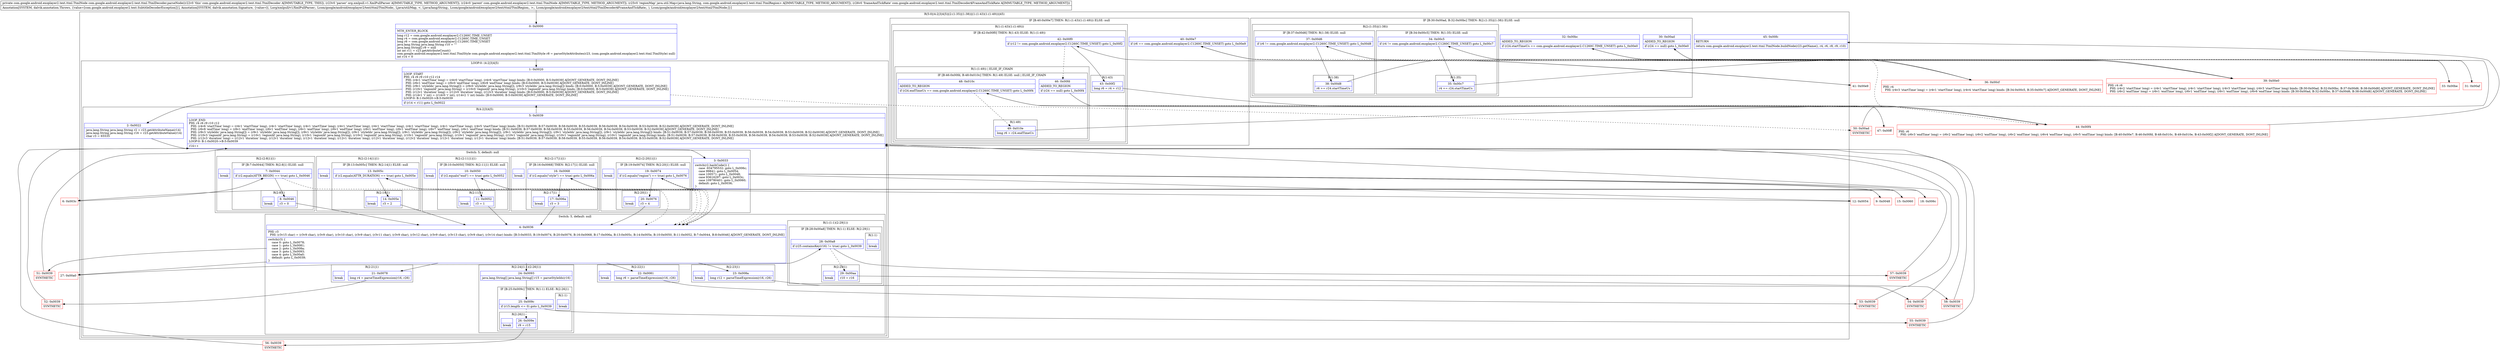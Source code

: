 digraph "CFG forcom.google.android.exoplayer2.text.ttml.TtmlDecoder.parseNode(Lorg\/xmlpull\/v1\/XmlPullParser;Lcom\/google\/android\/exoplayer2\/text\/ttml\/TtmlNode;Ljava\/util\/Map;Lcom\/google\/android\/exoplayer2\/text\/ttml\/TtmlDecoder$FrameAndTickRate;)Lcom\/google\/android\/exoplayer2\/text\/ttml\/TtmlNode;" {
subgraph cluster_Region_504780630 {
label = "R(5:0|(4:2|3|4|5)|(2:(1:35)|(1:38))|(1:(1:43)(1:(1:49)))|45)";
node [shape=record,color=blue];
Node_0 [shape=record,label="{0\:\ 0x0000|MTH_ENTER_BLOCK\l|long r12 = com.google.android.exoplayer2.C1260C.TIME_UNSET\llong r4 = com.google.android.exoplayer2.C1260C.TIME_UNSET\llong r6 = com.google.android.exoplayer2.C1260C.TIME_UNSET\ljava.lang.String java.lang.String r10 = \"\"\ljava.lang.String[] r9 = null\lint int r11 = r23.getAttributeCount()\lcom.google.android.exoplayer2.text.ttml.TtmlStyle com.google.android.exoplayer2.text.ttml.TtmlStyle r8 = parseStyleAttributes(r23, (com.google.android.exoplayer2.text.ttml.TtmlStyle) null)\lint r14 = 0\l}"];
subgraph cluster_LoopRegion_1096098715 {
label = "LOOP:0: (4:2|3|4|5)";
node [shape=record,color=blue];
Node_1 [shape=record,label="{1\:\ 0x0020|LOOP_START\lPHI: r4 r6 r9 r10 r12 r14 \l  PHI: (r4v1 'startTime' long) = (r4v0 'startTime' long), (r4v6 'startTime' long) binds: [B:0:0x0000, B:5:0x0039] A[DONT_GENERATE, DONT_INLINE]\l  PHI: (r6v1 'endTime' long) = (r6v0 'endTime' long), (r6v8 'endTime' long) binds: [B:0:0x0000, B:5:0x0039] A[DONT_GENERATE, DONT_INLINE]\l  PHI: (r9v1 'styleIds' java.lang.String[]) = (r9v0 'styleIds' java.lang.String[]), (r9v3 'styleIds' java.lang.String[]) binds: [B:0:0x0000, B:5:0x0039] A[DONT_GENERATE, DONT_INLINE]\l  PHI: (r10v1 'regionId' java.lang.String) = (r10v0 'regionId' java.lang.String), (r10v3 'regionId' java.lang.String) binds: [B:0:0x0000, B:5:0x0039] A[DONT_GENERATE, DONT_INLINE]\l  PHI: (r12v1 'duration' long) = (r12v0 'duration' long), (r12v3 'duration' long) binds: [B:0:0x0000, B:5:0x0039] A[DONT_GENERATE, DONT_INLINE]\l  PHI: (r14v1 'i' int) = (r14v0 'i' int), (r14v2 'i' int) binds: [B:0:0x0000, B:5:0x0039] A[DONT_GENERATE, DONT_INLINE]\lLOOP:0: B:1:0x0020\-\>B:5:0x0039\l|if (r14 \< r11) goto L_0x0022\l}"];
subgraph cluster_Region_1843526838 {
label = "R(4:2|3|4|5)";
node [shape=record,color=blue];
Node_2 [shape=record,label="{2\:\ 0x0022|java.lang.String java.lang.String r2 = r23.getAttributeName(r14)\ljava.lang.String java.lang.String r16 = r23.getAttributeValue(r14)\lchar r3 = 65535\l}"];
subgraph cluster_SwitchRegion_1545462577 {
label = "Switch: 5, default: null";
node [shape=record,color=blue];
Node_3 [shape=record,label="{3\:\ 0x0033|switch(r2.hashCode()) \{\l    case \-934795532: goto L_0x006c;\l    case 99841: goto L_0x0054;\l    case 100571: goto L_0x0048;\l    case 93616297: goto L_0x003c;\l    case 109780401: goto L_0x0060;\l    default: goto L_0x0036;\l\}\l}"];
subgraph cluster_Region_1096329413 {
label = "R(2:(2:20|1)|1)";
node [shape=record,color=blue];
subgraph cluster_IfRegion_258762066 {
label = "IF [B:19:0x0074] THEN: R(2:20|1) ELSE: null";
node [shape=record,color=blue];
Node_19 [shape=record,label="{19\:\ 0x0074|if (r2.equals(\"region\") == true) goto L_0x0076\l}"];
subgraph cluster_Region_1527009972 {
label = "R(2:20|1)";
node [shape=record,color=blue];
Node_20 [shape=record,label="{20\:\ 0x0076|r3 = 4\l}"];
Node_InsnContainer_1915265444 [shape=record,label="{|break\l}"];
}
}
Node_InsnContainer_714808341 [shape=record,label="{|break\l}"];
}
subgraph cluster_Region_1444695179 {
label = "R(2:(2:14|1)|1)";
node [shape=record,color=blue];
subgraph cluster_IfRegion_1733150431 {
label = "IF [B:13:0x005c] THEN: R(2:14|1) ELSE: null";
node [shape=record,color=blue];
Node_13 [shape=record,label="{13\:\ 0x005c|if (r2.equals(ATTR_DURATION) == true) goto L_0x005e\l}"];
subgraph cluster_Region_1083719414 {
label = "R(2:14|1)";
node [shape=record,color=blue];
Node_14 [shape=record,label="{14\:\ 0x005e|r3 = 2\l}"];
Node_InsnContainer_1376176141 [shape=record,label="{|break\l}"];
}
}
Node_InsnContainer_1704228456 [shape=record,label="{|break\l}"];
}
subgraph cluster_Region_387822971 {
label = "R(2:(2:11|1)|1)";
node [shape=record,color=blue];
subgraph cluster_IfRegion_86741708 {
label = "IF [B:10:0x0050] THEN: R(2:11|1) ELSE: null";
node [shape=record,color=blue];
Node_10 [shape=record,label="{10\:\ 0x0050|if (r2.equals(\"end\") == true) goto L_0x0052\l}"];
subgraph cluster_Region_1210935472 {
label = "R(2:11|1)";
node [shape=record,color=blue];
Node_11 [shape=record,label="{11\:\ 0x0052|r3 = 1\l}"];
Node_InsnContainer_592562951 [shape=record,label="{|break\l}"];
}
}
Node_InsnContainer_1207122368 [shape=record,label="{|break\l}"];
}
subgraph cluster_Region_17965152 {
label = "R(2:(2:8|1)|1)";
node [shape=record,color=blue];
subgraph cluster_IfRegion_907865395 {
label = "IF [B:7:0x0044] THEN: R(2:8|1) ELSE: null";
node [shape=record,color=blue];
Node_7 [shape=record,label="{7\:\ 0x0044|if (r2.equals(ATTR_BEGIN) == true) goto L_0x0046\l}"];
subgraph cluster_Region_834994931 {
label = "R(2:8|1)";
node [shape=record,color=blue];
Node_8 [shape=record,label="{8\:\ 0x0046|r3 = 0\l}"];
Node_InsnContainer_2078206804 [shape=record,label="{|break\l}"];
}
}
Node_InsnContainer_1459228379 [shape=record,label="{|break\l}"];
}
subgraph cluster_Region_135860477 {
label = "R(2:(2:17|1)|1)";
node [shape=record,color=blue];
subgraph cluster_IfRegion_1521895511 {
label = "IF [B:16:0x0068] THEN: R(2:17|1) ELSE: null";
node [shape=record,color=blue];
Node_16 [shape=record,label="{16\:\ 0x0068|if (r2.equals(\"style\") == true) goto L_0x006a\l}"];
subgraph cluster_Region_857234803 {
label = "R(2:17|1)";
node [shape=record,color=blue];
Node_17 [shape=record,label="{17\:\ 0x006a|r3 = 3\l}"];
Node_InsnContainer_404234430 [shape=record,label="{|break\l}"];
}
}
Node_InsnContainer_345042082 [shape=record,label="{|break\l}"];
}
}
subgraph cluster_SwitchRegion_1078407805 {
label = "Switch: 5, default: null";
node [shape=record,color=blue];
Node_4 [shape=record,label="{4\:\ 0x0036|PHI: r3 \l  PHI: (r3v15 char) = (r3v9 char), (r3v9 char), (r3v10 char), (r3v9 char), (r3v11 char), (r3v9 char), (r3v12 char), (r3v9 char), (r3v13 char), (r3v9 char), (r3v14 char) binds: [B:3:0x0033, B:19:0x0074, B:20:0x0076, B:16:0x0068, B:17:0x006a, B:13:0x005c, B:14:0x005e, B:10:0x0050, B:11:0x0052, B:7:0x0044, B:8:0x0046] A[DONT_GENERATE, DONT_INLINE]\l|switch(r3) \{\l    case 0: goto L_0x0078;\l    case 1: goto L_0x0081;\l    case 2: goto L_0x008a;\l    case 3: goto L_0x0093;\l    case 4: goto L_0x00a0;\l    default: goto L_0x0039;\l\}\l}"];
subgraph cluster_Region_1264373921 {
label = "R(2:21|1)";
node [shape=record,color=blue];
Node_21 [shape=record,label="{21\:\ 0x0078|long r4 = parseTimeExpression(r16, r26)\l}"];
Node_InsnContainer_303739965 [shape=record,label="{|break\l}"];
}
subgraph cluster_Region_555107688 {
label = "R(2:22|1)";
node [shape=record,color=blue];
Node_22 [shape=record,label="{22\:\ 0x0081|long r6 = parseTimeExpression(r16, r26)\l}"];
Node_InsnContainer_1380241531 [shape=record,label="{|break\l}"];
}
subgraph cluster_Region_747254473 {
label = "R(2:23|1)";
node [shape=record,color=blue];
Node_23 [shape=record,label="{23\:\ 0x008a|long r12 = parseTimeExpression(r16, r26)\l}"];
Node_InsnContainer_192939869 [shape=record,label="{|break\l}"];
}
subgraph cluster_Region_1396967136 {
label = "R(2:24|(1:1)(2:26|1))";
node [shape=record,color=blue];
Node_24 [shape=record,label="{24\:\ 0x0093|java.lang.String[] java.lang.String[] r15 = parseStyleIds(r16)\l}"];
subgraph cluster_IfRegion_1101650701 {
label = "IF [B:25:0x009c] THEN: R(1:1) ELSE: R(2:26|1)";
node [shape=record,color=blue];
Node_25 [shape=record,label="{25\:\ 0x009c|if (r15.length \<= 0) goto L_0x0039\l}"];
subgraph cluster_Region_417730419 {
label = "R(1:1)";
node [shape=record,color=blue];
Node_InsnContainer_1603992334 [shape=record,label="{|break\l}"];
}
subgraph cluster_Region_286803807 {
label = "R(2:26|1)";
node [shape=record,color=blue];
Node_26 [shape=record,label="{26\:\ 0x009e|r9 = r15\l}"];
Node_InsnContainer_732512142 [shape=record,label="{|break\l}"];
}
}
}
subgraph cluster_Region_538476361 {
label = "R(1:(1:1)(2:29|1))";
node [shape=record,color=blue];
subgraph cluster_IfRegion_169890742 {
label = "IF [B:28:0x00a8] THEN: R(1:1) ELSE: R(2:29|1)";
node [shape=record,color=blue];
Node_28 [shape=record,label="{28\:\ 0x00a8|if (r25.containsKey(r16) != true) goto L_0x0039\l}"];
subgraph cluster_Region_137191854 {
label = "R(1:1)";
node [shape=record,color=blue];
Node_InsnContainer_15182126 [shape=record,label="{|break\l}"];
}
subgraph cluster_Region_45514596 {
label = "R(2:29|1)";
node [shape=record,color=blue];
Node_29 [shape=record,label="{29\:\ 0x00aa|r10 = r16\l}"];
Node_InsnContainer_1649452019 [shape=record,label="{|break\l}"];
}
}
}
}
Node_5 [shape=record,label="{5\:\ 0x0039|LOOP_END\lPHI: r4 r6 r9 r10 r12 \l  PHI: (r4v6 'startTime' long) = (r4v1 'startTime' long), (r4v1 'startTime' long), (r4v1 'startTime' long), (r4v1 'startTime' long), (r4v1 'startTime' long), (r4v1 'startTime' long), (r4v1 'startTime' long), (r4v5 'startTime' long) binds: [B:51:0x0039, B:57:0x0039, B:58:0x0039, B:55:0x0039, B:56:0x0039, B:54:0x0039, B:53:0x0039, B:52:0x0039] A[DONT_GENERATE, DONT_INLINE]\l  PHI: (r6v8 'endTime' long) = (r6v1 'endTime' long), (r6v1 'endTime' long), (r6v1 'endTime' long), (r6v1 'endTime' long), (r6v1 'endTime' long), (r6v1 'endTime' long), (r6v7 'endTime' long), (r6v1 'endTime' long) binds: [B:51:0x0039, B:57:0x0039, B:58:0x0039, B:55:0x0039, B:56:0x0039, B:54:0x0039, B:53:0x0039, B:52:0x0039] A[DONT_GENERATE, DONT_INLINE]\l  PHI: (r9v3 'styleIds' java.lang.String[]) = (r9v1 'styleIds' java.lang.String[]), (r9v1 'styleIds' java.lang.String[]), (r9v1 'styleIds' java.lang.String[]), (r9v1 'styleIds' java.lang.String[]), (r9v2 'styleIds' java.lang.String[]), (r9v1 'styleIds' java.lang.String[]), (r9v1 'styleIds' java.lang.String[]), (r9v1 'styleIds' java.lang.String[]) binds: [B:51:0x0039, B:57:0x0039, B:58:0x0039, B:55:0x0039, B:56:0x0039, B:54:0x0039, B:53:0x0039, B:52:0x0039] A[DONT_GENERATE, DONT_INLINE]\l  PHI: (r10v3 'regionId' java.lang.String) = (r10v1 'regionId' java.lang.String), (r10v1 'regionId' java.lang.String), (r10v2 'regionId' java.lang.String), (r10v1 'regionId' java.lang.String), (r10v1 'regionId' java.lang.String), (r10v1 'regionId' java.lang.String), (r10v1 'regionId' java.lang.String), (r10v1 'regionId' java.lang.String) binds: [B:51:0x0039, B:57:0x0039, B:58:0x0039, B:55:0x0039, B:56:0x0039, B:54:0x0039, B:53:0x0039, B:52:0x0039] A[DONT_GENERATE, DONT_INLINE]\l  PHI: (r12v3 'duration' long) = (r12v1 'duration' long), (r12v1 'duration' long), (r12v1 'duration' long), (r12v1 'duration' long), (r12v1 'duration' long), (r12v2 'duration' long), (r12v1 'duration' long), (r12v1 'duration' long) binds: [B:51:0x0039, B:57:0x0039, B:58:0x0039, B:55:0x0039, B:56:0x0039, B:54:0x0039, B:53:0x0039, B:52:0x0039] A[DONT_GENERATE, DONT_INLINE]\lLOOP:0: B:1:0x0020\-\>B:5:0x0039\l|r14++\l}"];
}
}
subgraph cluster_IfRegion_30505671 {
label = "IF [B:30:0x00ad, B:32:0x00bc] THEN: R(2:(1:35)|(1:38)) ELSE: null";
node [shape=record,color=blue];
Node_30 [shape=record,label="{30\:\ 0x00ad|ADDED_TO_REGION\l|if (r24 == null) goto L_0x00e0\l}"];
Node_32 [shape=record,label="{32\:\ 0x00bc|ADDED_TO_REGION\l|if (r24.startTimeUs == com.google.android.exoplayer2.C1260C.TIME_UNSET) goto L_0x00e0\l}"];
subgraph cluster_Region_1653754690 {
label = "R(2:(1:35)|(1:38))";
node [shape=record,color=blue];
subgraph cluster_IfRegion_579564706 {
label = "IF [B:34:0x00c5] THEN: R(1:35) ELSE: null";
node [shape=record,color=blue];
Node_34 [shape=record,label="{34\:\ 0x00c5|if (r4 != com.google.android.exoplayer2.C1260C.TIME_UNSET) goto L_0x00c7\l}"];
subgraph cluster_Region_918397125 {
label = "R(1:35)";
node [shape=record,color=blue];
Node_35 [shape=record,label="{35\:\ 0x00c7|r4 += r24.startTimeUs\l}"];
}
}
subgraph cluster_IfRegion_1480657804 {
label = "IF [B:37:0x00d6] THEN: R(1:38) ELSE: null";
node [shape=record,color=blue];
Node_37 [shape=record,label="{37\:\ 0x00d6|if (r6 != com.google.android.exoplayer2.C1260C.TIME_UNSET) goto L_0x00d8\l}"];
subgraph cluster_Region_207771037 {
label = "R(1:38)";
node [shape=record,color=blue];
Node_38 [shape=record,label="{38\:\ 0x00d8|r6 += r24.startTimeUs\l}"];
}
}
}
}
subgraph cluster_IfRegion_484843480 {
label = "IF [B:40:0x00e7] THEN: R(1:(1:43)(1:(1:49))) ELSE: null";
node [shape=record,color=blue];
Node_40 [shape=record,label="{40\:\ 0x00e7|if (r6 == com.google.android.exoplayer2.C1260C.TIME_UNSET) goto L_0x00e9\l}"];
subgraph cluster_Region_1602302183 {
label = "R(1:(1:43)(1:(1:49)))";
node [shape=record,color=blue];
subgraph cluster_IfRegion_1206242171 {
label = "IF [B:42:0x00f0] THEN: R(1:43) ELSE: R(1:(1:49))";
node [shape=record,color=blue];
Node_42 [shape=record,label="{42\:\ 0x00f0|if (r12 != com.google.android.exoplayer2.C1260C.TIME_UNSET) goto L_0x00f2\l}"];
subgraph cluster_Region_448653347 {
label = "R(1:43)";
node [shape=record,color=blue];
Node_43 [shape=record,label="{43\:\ 0x00f2|long r6 = r4 + r12\l}"];
}
subgraph cluster_Region_942235615 {
label = "R(1:(1:49)) | ELSE_IF_CHAIN\l";
node [shape=record,color=blue];
subgraph cluster_IfRegion_849616223 {
label = "IF [B:46:0x00fd, B:48:0x010c] THEN: R(1:49) ELSE: null | ELSE_IF_CHAIN\l";
node [shape=record,color=blue];
Node_46 [shape=record,label="{46\:\ 0x00fd|ADDED_TO_REGION\l|if (r24 == null) goto L_0x00f4\l}"];
Node_48 [shape=record,label="{48\:\ 0x010c|ADDED_TO_REGION\l|if (r24.endTimeUs == com.google.android.exoplayer2.C1260C.TIME_UNSET) goto L_0x00f4\l}"];
subgraph cluster_Region_1468169248 {
label = "R(1:49)";
node [shape=record,color=blue];
Node_49 [shape=record,label="{49\:\ 0x010e|long r6 = r24.endTimeUs\l}"];
}
}
}
}
}
}
Node_45 [shape=record,label="{45\:\ 0x00fc|RETURN\l|return com.google.android.exoplayer2.text.ttml.TtmlNode.buildNode(r23.getName(), r4, r6, r8, r9, r10)\l}"];
}
Node_6 [shape=record,color=red,label="{6\:\ 0x003c}"];
Node_9 [shape=record,color=red,label="{9\:\ 0x0048}"];
Node_12 [shape=record,color=red,label="{12\:\ 0x0054}"];
Node_15 [shape=record,color=red,label="{15\:\ 0x0060}"];
Node_18 [shape=record,color=red,label="{18\:\ 0x006c}"];
Node_27 [shape=record,color=red,label="{27\:\ 0x00a0}"];
Node_31 [shape=record,color=red,label="{31\:\ 0x00af}"];
Node_33 [shape=record,color=red,label="{33\:\ 0x00be}"];
Node_36 [shape=record,color=red,label="{36\:\ 0x00cf|PHI: r4 \l  PHI: (r4v3 'startTime' long) = (r4v1 'startTime' long), (r4v4 'startTime' long) binds: [B:34:0x00c5, B:35:0x00c7] A[DONT_GENERATE, DONT_INLINE]\l}"];
Node_39 [shape=record,color=red,label="{39\:\ 0x00e0|PHI: r4 r6 \l  PHI: (r4v2 'startTime' long) = (r4v1 'startTime' long), (r4v1 'startTime' long), (r4v3 'startTime' long), (r4v3 'startTime' long) binds: [B:30:0x00ad, B:32:0x00bc, B:37:0x00d6, B:38:0x00d8] A[DONT_GENERATE, DONT_INLINE]\l  PHI: (r6v2 'endTime' long) = (r6v1 'endTime' long), (r6v1 'endTime' long), (r6v1 'endTime' long), (r6v6 'endTime' long) binds: [B:30:0x00ad, B:32:0x00bc, B:37:0x00d6, B:38:0x00d8] A[DONT_GENERATE, DONT_INLINE]\l}"];
Node_41 [shape=record,color=red,label="{41\:\ 0x00e9}"];
Node_44 [shape=record,color=red,label="{44\:\ 0x00f4|PHI: r6 \l  PHI: (r6v3 'endTime' long) = (r6v2 'endTime' long), (r6v2 'endTime' long), (r6v2 'endTime' long), (r6v4 'endTime' long), (r6v5 'endTime' long) binds: [B:40:0x00e7, B:46:0x00fd, B:48:0x010c, B:49:0x010e, B:43:0x00f2] A[DONT_GENERATE, DONT_INLINE]\l}"];
Node_47 [shape=record,color=red,label="{47\:\ 0x00ff}"];
Node_50 [shape=record,color=red,label="{50\:\ 0x00ad|SYNTHETIC\l}"];
Node_51 [shape=record,color=red,label="{51\:\ 0x0039|SYNTHETIC\l}"];
Node_52 [shape=record,color=red,label="{52\:\ 0x0039|SYNTHETIC\l}"];
Node_53 [shape=record,color=red,label="{53\:\ 0x0039|SYNTHETIC\l}"];
Node_54 [shape=record,color=red,label="{54\:\ 0x0039|SYNTHETIC\l}"];
Node_55 [shape=record,color=red,label="{55\:\ 0x0039|SYNTHETIC\l}"];
Node_56 [shape=record,color=red,label="{56\:\ 0x0039|SYNTHETIC\l}"];
Node_57 [shape=record,color=red,label="{57\:\ 0x0039|SYNTHETIC\l}"];
Node_58 [shape=record,color=red,label="{58\:\ 0x0039|SYNTHETIC\l}"];
MethodNode[shape=record,label="{private com.google.android.exoplayer2.text.ttml.TtmlNode com.google.android.exoplayer2.text.ttml.TtmlDecoder.parseNode((r22v0 'this' com.google.android.exoplayer2.text.ttml.TtmlDecoder A[IMMUTABLE_TYPE, THIS]), (r23v0 'parser' org.xmlpull.v1.XmlPullParser A[IMMUTABLE_TYPE, METHOD_ARGUMENT]), (r24v0 'parent' com.google.android.exoplayer2.text.ttml.TtmlNode A[IMMUTABLE_TYPE, METHOD_ARGUMENT]), (r25v0 'regionMap' java.util.Map\<java.lang.String, com.google.android.exoplayer2.text.ttml.TtmlRegion\> A[IMMUTABLE_TYPE, METHOD_ARGUMENT]), (r26v0 'frameAndTickRate' com.google.android.exoplayer2.text.ttml.TtmlDecoder$FrameAndTickRate A[IMMUTABLE_TYPE, METHOD_ARGUMENT]))  | Annotation[SYSTEM, dalvik.annotation.Throws, \{value=[com.google.android.exoplayer2.text.SubtitleDecoderException]\}], Annotation[SYSTEM, dalvik.annotation.Signature, \{value=[(, Lorg\/xmlpull\/v1\/XmlPullParser;, Lcom\/google\/android\/exoplayer2\/text\/ttml\/TtmlNode;, Ljava\/util\/Map, \<, Ljava\/lang\/String;, Lcom\/google\/android\/exoplayer2\/text\/ttml\/TtmlRegion;, \>;, Lcom\/google\/android\/exoplayer2\/text\/ttml\/TtmlDecoder$FrameAndTickRate;, ), Lcom\/google\/android\/exoplayer2\/text\/ttml\/TtmlNode;]\}]\l}"];
MethodNode -> Node_0;
Node_0 -> Node_1;
Node_1 -> Node_2;
Node_1 -> Node_50[style=dashed];
Node_2 -> Node_3;
Node_3 -> Node_4;
Node_3 -> Node_6;
Node_3 -> Node_9;
Node_3 -> Node_12;
Node_3 -> Node_15;
Node_3 -> Node_18;
Node_19 -> Node_4[style=dashed];
Node_19 -> Node_20;
Node_20 -> Node_4;
Node_13 -> Node_4[style=dashed];
Node_13 -> Node_14;
Node_14 -> Node_4;
Node_10 -> Node_4[style=dashed];
Node_10 -> Node_11;
Node_11 -> Node_4;
Node_7 -> Node_4[style=dashed];
Node_7 -> Node_8;
Node_8 -> Node_4;
Node_16 -> Node_4[style=dashed];
Node_16 -> Node_17;
Node_17 -> Node_4;
Node_4 -> Node_21;
Node_4 -> Node_22;
Node_4 -> Node_23;
Node_4 -> Node_24;
Node_4 -> Node_27;
Node_4 -> Node_51;
Node_21 -> Node_52;
Node_22 -> Node_53;
Node_23 -> Node_54;
Node_24 -> Node_25;
Node_25 -> Node_26[style=dashed];
Node_25 -> Node_55;
Node_26 -> Node_56;
Node_28 -> Node_29[style=dashed];
Node_28 -> Node_57;
Node_29 -> Node_58;
Node_5 -> Node_1;
Node_30 -> Node_31[style=dashed];
Node_30 -> Node_39;
Node_32 -> Node_33[style=dashed];
Node_32 -> Node_39;
Node_34 -> Node_35;
Node_34 -> Node_36[style=dashed];
Node_35 -> Node_36;
Node_37 -> Node_38;
Node_37 -> Node_39[style=dashed];
Node_38 -> Node_39;
Node_40 -> Node_41;
Node_40 -> Node_44[style=dashed];
Node_42 -> Node_43;
Node_42 -> Node_46[style=dashed];
Node_43 -> Node_44;
Node_46 -> Node_44;
Node_46 -> Node_47[style=dashed];
Node_48 -> Node_44;
Node_48 -> Node_49[style=dashed];
Node_49 -> Node_44;
Node_6 -> Node_7;
Node_9 -> Node_10;
Node_12 -> Node_13;
Node_15 -> Node_16;
Node_18 -> Node_19;
Node_27 -> Node_28;
Node_31 -> Node_32;
Node_33 -> Node_34;
Node_36 -> Node_37;
Node_39 -> Node_40;
Node_41 -> Node_42;
Node_44 -> Node_45;
Node_47 -> Node_48;
Node_50 -> Node_30;
Node_51 -> Node_5;
Node_52 -> Node_5;
Node_53 -> Node_5;
Node_54 -> Node_5;
Node_55 -> Node_5;
Node_56 -> Node_5;
Node_57 -> Node_5;
Node_58 -> Node_5;
}

